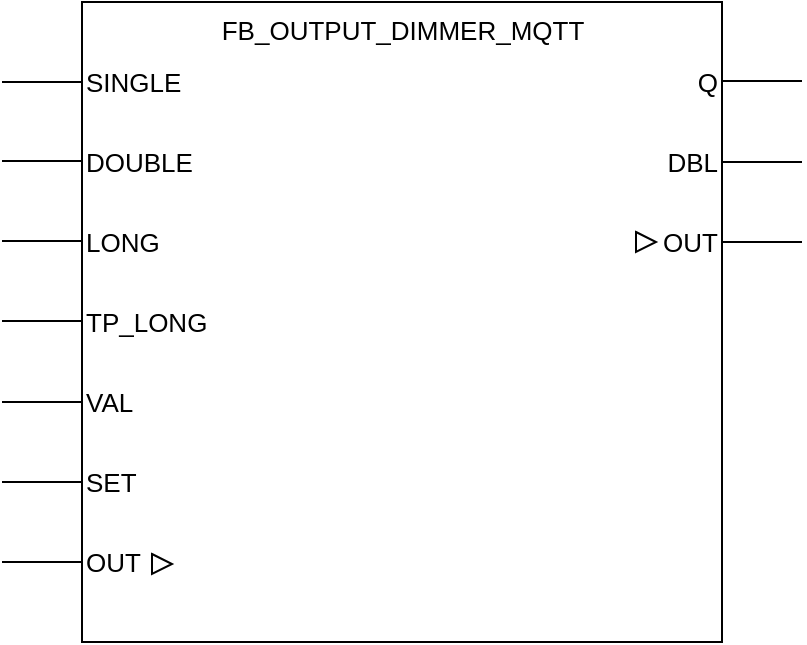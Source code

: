 <mxfile version="12.1.0" type="device" pages="1"><diagram id="FV2jeNOKKN2BWKF91_h7" name="Page-1"><mxGraphModel dx="488" dy="282" grid="1" gridSize="10" guides="1" tooltips="1" connect="1" arrows="1" fold="1" page="1" pageScale="1" pageWidth="850" pageHeight="1100" math="0" shadow="0"><root><mxCell id="0"/><mxCell id="1" parent="0"/><mxCell id="mZ0GKIm6EXO_5jk5_k25-1" value="" style="whiteSpace=wrap;html=1;aspect=fixed;" parent="1" vertex="1"><mxGeometry x="120" y="200" width="320" height="320" as="geometry"/></mxCell><mxCell id="mZ0GKIm6EXO_5jk5_k25-2" value="FB_OUTPUT_DIMMER_MQTT" style="text;html=1;align=center;fontSize=13;" parent="1" vertex="1"><mxGeometry x="177.5" y="200" width="205" height="30" as="geometry"/></mxCell><mxCell id="mZ0GKIm6EXO_5jk5_k25-3" value="" style="endArrow=none;html=1;fontSize=13;" parent="1" edge="1"><mxGeometry width="50" height="50" relative="1" as="geometry"><mxPoint x="120" y="240" as="sourcePoint"/><mxPoint x="80" y="240" as="targetPoint"/><Array as="points"><mxPoint x="120" y="240"/></Array></mxGeometry></mxCell><mxCell id="mZ0GKIm6EXO_5jk5_k25-4" value="SINGLE" style="text;html=1;strokeColor=none;fillColor=none;align=left;verticalAlign=middle;whiteSpace=wrap;rounded=0;fontSize=13;" parent="1" vertex="1"><mxGeometry x="120" y="230" width="80" height="20" as="geometry"/></mxCell><mxCell id="mZ0GKIm6EXO_5jk5_k25-5" value="" style="endArrow=none;html=1;fontSize=13;" parent="1" edge="1"><mxGeometry width="50" height="50" relative="1" as="geometry"><mxPoint x="440" y="239.5" as="sourcePoint"/><mxPoint x="480" y="239.5" as="targetPoint"/><Array as="points"><mxPoint x="440" y="239.5"/></Array></mxGeometry></mxCell><mxCell id="mZ0GKIm6EXO_5jk5_k25-6" value="" style="endArrow=none;html=1;fontSize=13;" parent="1" edge="1"><mxGeometry width="50" height="50" relative="1" as="geometry"><mxPoint x="440" y="280" as="sourcePoint"/><mxPoint x="480" y="280" as="targetPoint"/><Array as="points"><mxPoint x="440" y="280"/></Array></mxGeometry></mxCell><mxCell id="mZ0GKIm6EXO_5jk5_k25-8" value="Q" style="text;html=1;strokeColor=none;fillColor=none;align=right;verticalAlign=middle;whiteSpace=wrap;rounded=0;fontSize=13;" parent="1" vertex="1"><mxGeometry x="360" y="230" width="80" height="20" as="geometry"/></mxCell><mxCell id="mZ0GKIm6EXO_5jk5_k25-9" value="&lt;div style=&quot;text-align: right&quot;&gt;&lt;span&gt;DBL&lt;/span&gt;&lt;/div&gt;" style="text;html=1;strokeColor=none;fillColor=none;align=right;verticalAlign=middle;whiteSpace=wrap;rounded=0;fontSize=13;" parent="1" vertex="1"><mxGeometry x="360" y="270" width="80" height="20" as="geometry"/></mxCell><mxCell id="mZ0GKIm6EXO_5jk5_k25-10" value="&lt;div style=&quot;text-align: right&quot;&gt;&lt;span&gt;OUT&lt;/span&gt;&lt;/div&gt;" style="text;html=1;strokeColor=none;fillColor=none;align=right;verticalAlign=middle;whiteSpace=wrap;rounded=0;fontSize=13;" parent="1" vertex="1"><mxGeometry x="360" y="310" width="80" height="20" as="geometry"/></mxCell><mxCell id="tsXF8gQxrTz37e1AlQ-Z-5" value="" style="endArrow=none;html=1;fontSize=13;" parent="1" edge="1"><mxGeometry width="50" height="50" relative="1" as="geometry"><mxPoint x="440" y="320" as="sourcePoint"/><mxPoint x="480" y="320" as="targetPoint"/><Array as="points"/></mxGeometry></mxCell><mxCell id="tsXF8gQxrTz37e1AlQ-Z-10" value="" style="endArrow=none;html=1;fontSize=13;" parent="1" edge="1"><mxGeometry width="50" height="50" relative="1" as="geometry"><mxPoint x="120" y="279.5" as="sourcePoint"/><mxPoint x="80" y="279.5" as="targetPoint"/><Array as="points"><mxPoint x="120" y="279.5"/></Array></mxGeometry></mxCell><mxCell id="tsXF8gQxrTz37e1AlQ-Z-14" value="" style="endArrow=none;html=1;fontSize=13;" parent="1" edge="1"><mxGeometry width="50" height="50" relative="1" as="geometry"><mxPoint x="120" y="319.5" as="sourcePoint"/><mxPoint x="80" y="319.5" as="targetPoint"/><Array as="points"><mxPoint x="120" y="319.5"/></Array></mxGeometry></mxCell><mxCell id="tsXF8gQxrTz37e1AlQ-Z-15" value="" style="endArrow=none;html=1;fontSize=13;" parent="1" edge="1"><mxGeometry width="50" height="50" relative="1" as="geometry"><mxPoint x="120" y="359.5" as="sourcePoint"/><mxPoint x="80" y="359.5" as="targetPoint"/><Array as="points"><mxPoint x="120" y="359.5"/></Array></mxGeometry></mxCell><mxCell id="tsXF8gQxrTz37e1AlQ-Z-16" value="VAL" style="text;html=1;strokeColor=none;fillColor=none;align=left;verticalAlign=middle;whiteSpace=wrap;rounded=0;fontSize=13;" parent="1" vertex="1"><mxGeometry x="120" y="390" width="80" height="20" as="geometry"/></mxCell><mxCell id="tsXF8gQxrTz37e1AlQ-Z-17" value="SET" style="text;html=1;strokeColor=none;fillColor=none;align=left;verticalAlign=middle;whiteSpace=wrap;rounded=0;fontSize=13;" parent="1" vertex="1"><mxGeometry x="120" y="430" width="80" height="20" as="geometry"/></mxCell><mxCell id="tsXF8gQxrTz37e1AlQ-Z-18" value="OUT" style="text;html=1;strokeColor=none;fillColor=none;align=left;verticalAlign=middle;whiteSpace=wrap;rounded=0;fontSize=13;" parent="1" vertex="1"><mxGeometry x="120" y="470" width="80" height="20" as="geometry"/></mxCell><mxCell id="4ixv9MruAGY5krvoqHkk-3" value="" style="endArrow=none;html=1;fontSize=13;" edge="1" parent="1"><mxGeometry width="50" height="50" relative="1" as="geometry"><mxPoint x="120" y="400" as="sourcePoint"/><mxPoint x="80" y="400" as="targetPoint"/><Array as="points"><mxPoint x="120" y="400"/></Array></mxGeometry></mxCell><mxCell id="4ixv9MruAGY5krvoqHkk-4" value="" style="endArrow=none;html=1;fontSize=13;" edge="1" parent="1"><mxGeometry width="50" height="50" relative="1" as="geometry"><mxPoint x="120" y="440" as="sourcePoint"/><mxPoint x="80" y="440" as="targetPoint"/><Array as="points"><mxPoint x="120" y="440"/></Array></mxGeometry></mxCell><mxCell id="4ixv9MruAGY5krvoqHkk-5" value="" style="endArrow=none;html=1;fontSize=13;" edge="1" parent="1"><mxGeometry width="50" height="50" relative="1" as="geometry"><mxPoint x="120" y="480" as="sourcePoint"/><mxPoint x="80" y="480" as="targetPoint"/><Array as="points"><mxPoint x="120" y="480"/></Array></mxGeometry></mxCell><mxCell id="4ixv9MruAGY5krvoqHkk-6" value="DOUBLE&lt;span style=&quot;font-family: &amp;#34;helvetica&amp;#34; , &amp;#34;arial&amp;#34; , sans-serif ; font-size: 0px ; white-space: nowrap&quot;&gt;%3CmxGraphModel%3E%3Croot%3E%3CmxCell%20id%3D%220%22%2F%3E%3CmxCell%20id%3D%221%22%20parent%3D%220%22%2F%3E%3CmxCell%20id%3D%222%22%20value%3D%22SINGLE%22%20style%3D%22text%3Bhtml%3D1%3BstrokeColor%3Dnone%3BfillColor%3Dnone%3Balign%3Dleft%3BverticalAlign%3Dmiddle%3BwhiteSpace%3Dwrap%3Brounded%3D0%3BfontSize%3D13%3B%22%20vertex%3D%221%22%20parent%3D%221%22%3E%3CmxGeometry%20x%3D%22120%22%20y%3D%22230%22%20width%3D%2280%22%20height%3D%2220%22%20as%3D%22geometry%22%2F%3E%3C%2FmxCell%3E%3C%2Froot%3E%3C%2FmxGraphModel%3E&lt;/span&gt;" style="text;html=1;strokeColor=none;fillColor=none;align=left;verticalAlign=middle;whiteSpace=wrap;rounded=0;fontSize=13;" vertex="1" parent="1"><mxGeometry x="120" y="270" width="80" height="20" as="geometry"/></mxCell><mxCell id="4ixv9MruAGY5krvoqHkk-7" value="LONG" style="text;html=1;strokeColor=none;fillColor=none;align=left;verticalAlign=middle;whiteSpace=wrap;rounded=0;fontSize=13;" vertex="1" parent="1"><mxGeometry x="120" y="310" width="80" height="20" as="geometry"/></mxCell><mxCell id="4ixv9MruAGY5krvoqHkk-8" value="TP_LONG" style="text;html=1;strokeColor=none;fillColor=none;align=left;verticalAlign=middle;whiteSpace=wrap;rounded=0;fontSize=13;" vertex="1" parent="1"><mxGeometry x="120" y="350" width="80" height="20" as="geometry"/></mxCell><mxCell id="4ixv9MruAGY5krvoqHkk-9" value="" style="triangle;whiteSpace=wrap;html=1;" vertex="1" parent="1"><mxGeometry x="155" y="476" width="10" height="10" as="geometry"/></mxCell><mxCell id="4ixv9MruAGY5krvoqHkk-10" value="" style="triangle;whiteSpace=wrap;html=1;" vertex="1" parent="1"><mxGeometry x="397" y="315" width="10" height="10" as="geometry"/></mxCell></root></mxGraphModel></diagram></mxfile>